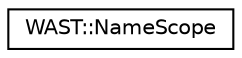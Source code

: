 digraph "Graphical Class Hierarchy"
{
  edge [fontname="Helvetica",fontsize="10",labelfontname="Helvetica",labelfontsize="10"];
  node [fontname="Helvetica",fontsize="10",shape=record];
  rankdir="LR";
  Node0 [label="WAST::NameScope",height=0.2,width=0.4,color="black", fillcolor="white", style="filled",URL="$struct_w_a_s_t_1_1_name_scope.html"];
}
